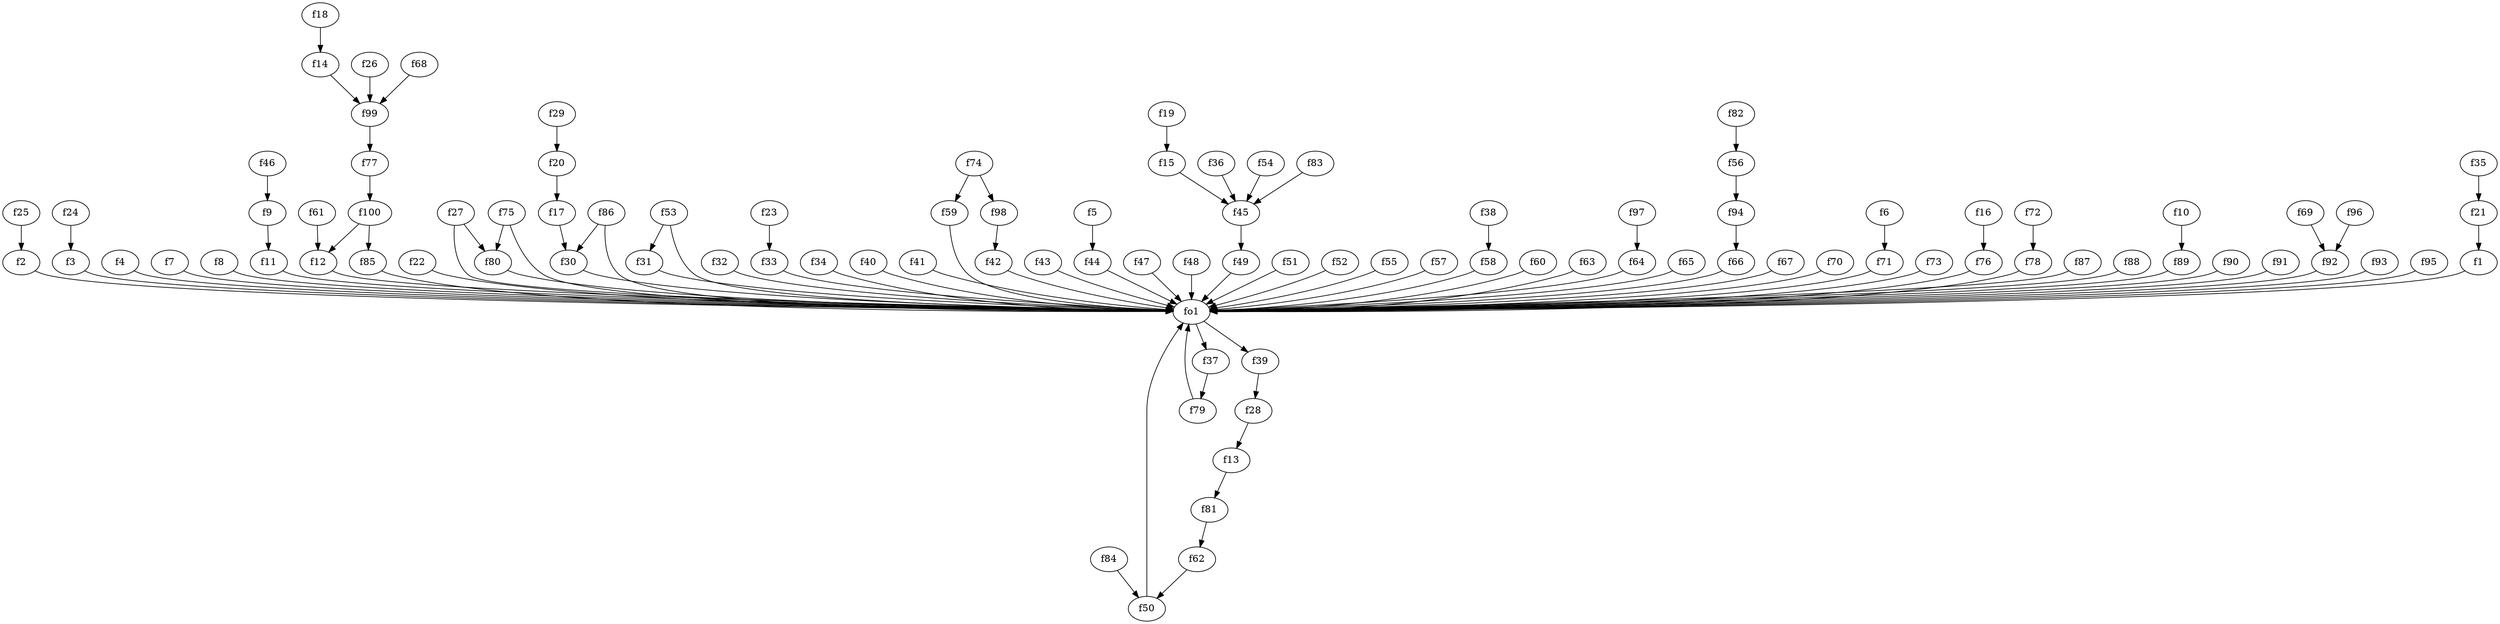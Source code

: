 strict digraph  {
f1;
f2;
f3;
f4;
f5;
f6;
f7;
f8;
f9;
f10;
f11;
f12;
f13;
f14;
f15;
f16;
f17;
f18;
f19;
f20;
f21;
f22;
f23;
f24;
f25;
f26;
f27;
f28;
f29;
f30;
f31;
f32;
f33;
f34;
f35;
f36;
f37;
f38;
f39;
f40;
f41;
f42;
f43;
f44;
f45;
f46;
f47;
f48;
f49;
f50;
f51;
f52;
f53;
f54;
f55;
f56;
f57;
f58;
f59;
f60;
f61;
f62;
f63;
f64;
f65;
f66;
f67;
f68;
f69;
f70;
f71;
f72;
f73;
f74;
f75;
f76;
f77;
f78;
f79;
f80;
f81;
f82;
f83;
f84;
f85;
f86;
f87;
f88;
f89;
f90;
f91;
f92;
f93;
f94;
f95;
f96;
f97;
f98;
f99;
f100;
fo1;
f1 -> fo1  [weight=2];
f2 -> fo1  [weight=2];
f3 -> fo1  [weight=2];
f4 -> fo1  [weight=2];
f5 -> f44  [weight=2];
f6 -> f71  [weight=2];
f7 -> fo1  [weight=2];
f8 -> fo1  [weight=2];
f9 -> f11  [weight=2];
f10 -> f89  [weight=2];
f11 -> fo1  [weight=2];
f12 -> fo1  [weight=2];
f13 -> f81  [weight=2];
f14 -> f99  [weight=2];
f15 -> f45  [weight=2];
f16 -> f76  [weight=2];
f17 -> f30  [weight=2];
f18 -> f14  [weight=2];
f19 -> f15  [weight=2];
f20 -> f17  [weight=2];
f21 -> f1  [weight=2];
f22 -> fo1  [weight=2];
f23 -> f33  [weight=2];
f24 -> f3  [weight=2];
f25 -> f2  [weight=2];
f26 -> f99  [weight=2];
f27 -> f80  [weight=2];
f27 -> fo1  [weight=2];
f28 -> f13  [weight=2];
f29 -> f20  [weight=2];
f30 -> fo1  [weight=2];
f31 -> fo1  [weight=2];
f32 -> fo1  [weight=2];
f33 -> fo1  [weight=2];
f34 -> fo1  [weight=2];
f35 -> f21  [weight=2];
f36 -> f45  [weight=2];
f37 -> f79  [weight=2];
f38 -> f58  [weight=2];
f39 -> f28  [weight=2];
f40 -> fo1  [weight=2];
f41 -> fo1  [weight=2];
f42 -> fo1  [weight=2];
f43 -> fo1  [weight=2];
f44 -> fo1  [weight=2];
f45 -> f49  [weight=2];
f46 -> f9  [weight=2];
f47 -> fo1  [weight=2];
f48 -> fo1  [weight=2];
f49 -> fo1  [weight=2];
f50 -> fo1  [weight=2];
f51 -> fo1  [weight=2];
f52 -> fo1  [weight=2];
f53 -> f31  [weight=2];
f53 -> fo1  [weight=2];
f54 -> f45  [weight=2];
f55 -> fo1  [weight=2];
f56 -> f94  [weight=2];
f57 -> fo1  [weight=2];
f58 -> fo1  [weight=2];
f59 -> fo1  [weight=2];
f60 -> fo1  [weight=2];
f61 -> f12  [weight=2];
f62 -> f50  [weight=2];
f63 -> fo1  [weight=2];
f64 -> fo1  [weight=2];
f65 -> fo1  [weight=2];
f66 -> fo1  [weight=2];
f67 -> fo1  [weight=2];
f68 -> f99  [weight=2];
f69 -> f92  [weight=2];
f70 -> fo1  [weight=2];
f71 -> fo1  [weight=2];
f72 -> f78  [weight=2];
f73 -> fo1  [weight=2];
f74 -> f98  [weight=2];
f74 -> f59  [weight=2];
f75 -> f80  [weight=2];
f75 -> fo1  [weight=2];
f76 -> fo1  [weight=2];
f77 -> f100  [weight=2];
f78 -> fo1  [weight=2];
f79 -> fo1  [weight=2];
f80 -> fo1  [weight=2];
f81 -> f62  [weight=2];
f82 -> f56  [weight=2];
f83 -> f45  [weight=2];
f84 -> f50  [weight=2];
f85 -> fo1  [weight=2];
f86 -> fo1  [weight=2];
f86 -> f30  [weight=2];
f87 -> fo1  [weight=2];
f88 -> fo1  [weight=2];
f89 -> fo1  [weight=2];
f90 -> fo1  [weight=2];
f91 -> fo1  [weight=2];
f92 -> fo1  [weight=2];
f93 -> fo1  [weight=2];
f94 -> f66  [weight=2];
f95 -> fo1  [weight=2];
f96 -> f92  [weight=2];
f97 -> f64  [weight=2];
f98 -> f42  [weight=2];
f99 -> f77  [weight=2];
f100 -> f12  [weight=2];
f100 -> f85  [weight=2];
fo1 -> f39  [weight=2];
fo1 -> f37  [weight=2];
}
